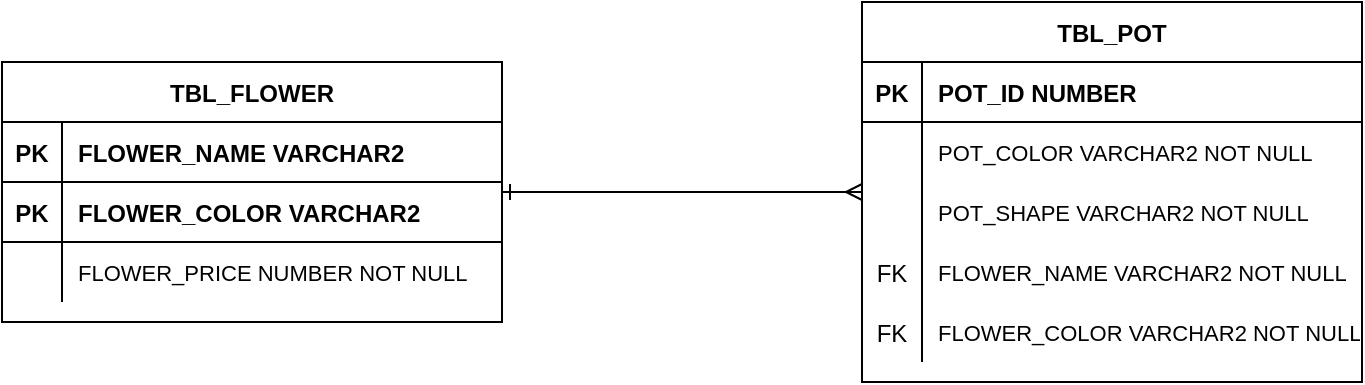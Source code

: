 <mxfile version="20.7.4" type="device" pages="2"><diagram id="R2lEEEUBdFMjLlhIrx00" name="flower_pot"><mxGraphModel dx="246" dy="410" grid="1" gridSize="10" guides="1" tooltips="1" connect="1" arrows="1" fold="1" page="1" pageScale="1" pageWidth="850" pageHeight="1100" math="0" shadow="0" extFonts="Permanent Marker^https://fonts.googleapis.com/css?family=Permanent+Marker"><root><mxCell id="0"/><mxCell id="1" parent="0"/><mxCell id="7nhl3jAjAwmKmXbb8gHJ-33" value="" style="edgeStyle=orthogonalEdgeStyle;rounded=0;orthogonalLoop=1;jettySize=auto;html=1;fontSize=11;targetPerimeterSpacing=0;startArrow=ERone;startFill=0;endArrow=ERmany;endFill=0;" edge="1" parent="1" source="C-vyLk0tnHw3VtMMgP7b-23" target="7nhl3jAjAwmKmXbb8gHJ-23"><mxGeometry relative="1" as="geometry"/></mxCell><mxCell id="C-vyLk0tnHw3VtMMgP7b-23" value="TBL_FLOWER" style="shape=table;startSize=30;container=1;collapsible=1;childLayout=tableLayout;fixedRows=1;rowLines=0;fontStyle=1;align=center;resizeLast=1;fillStyle=solid;gradientColor=none;fillColor=default;" parent="1" vertex="1"><mxGeometry x="120" y="120" width="250" height="130" as="geometry"/></mxCell><mxCell id="C-vyLk0tnHw3VtMMgP7b-24" value="" style="shape=partialRectangle;collapsible=0;dropTarget=0;pointerEvents=0;fillColor=none;points=[[0,0.5],[1,0.5]];portConstraint=eastwest;top=0;left=0;right=0;bottom=1;" parent="C-vyLk0tnHw3VtMMgP7b-23" vertex="1"><mxGeometry y="30" width="250" height="30" as="geometry"/></mxCell><mxCell id="C-vyLk0tnHw3VtMMgP7b-25" value="PK" style="shape=partialRectangle;overflow=hidden;connectable=0;fillColor=none;top=0;left=0;bottom=0;right=0;fontStyle=1;" parent="C-vyLk0tnHw3VtMMgP7b-24" vertex="1"><mxGeometry width="30" height="30" as="geometry"><mxRectangle width="30" height="30" as="alternateBounds"/></mxGeometry></mxCell><mxCell id="C-vyLk0tnHw3VtMMgP7b-26" value="FLOWER_NAME VARCHAR2" style="shape=partialRectangle;overflow=hidden;connectable=0;fillColor=none;top=0;left=0;bottom=0;right=0;align=left;spacingLeft=6;fontStyle=1;" parent="C-vyLk0tnHw3VtMMgP7b-24" vertex="1"><mxGeometry x="30" width="220" height="30" as="geometry"><mxRectangle width="220" height="30" as="alternateBounds"/></mxGeometry></mxCell><mxCell id="7nhl3jAjAwmKmXbb8gHJ-17" value="" style="shape=partialRectangle;collapsible=0;dropTarget=0;pointerEvents=0;fillColor=none;points=[[0,0.5],[1,0.5]];portConstraint=eastwest;top=0;left=0;right=0;bottom=1;" vertex="1" parent="C-vyLk0tnHw3VtMMgP7b-23"><mxGeometry y="60" width="250" height="30" as="geometry"/></mxCell><mxCell id="7nhl3jAjAwmKmXbb8gHJ-18" value="PK" style="shape=partialRectangle;overflow=hidden;connectable=0;fillColor=none;top=0;left=0;bottom=0;right=0;fontStyle=1;" vertex="1" parent="7nhl3jAjAwmKmXbb8gHJ-17"><mxGeometry width="30" height="30" as="geometry"><mxRectangle width="30" height="30" as="alternateBounds"/></mxGeometry></mxCell><mxCell id="7nhl3jAjAwmKmXbb8gHJ-19" value="FLOWER_COLOR VARCHAR2" style="shape=partialRectangle;overflow=hidden;connectable=0;fillColor=none;top=0;left=0;bottom=0;right=0;align=left;spacingLeft=6;fontStyle=1;" vertex="1" parent="7nhl3jAjAwmKmXbb8gHJ-17"><mxGeometry x="30" width="220" height="30" as="geometry"><mxRectangle width="220" height="30" as="alternateBounds"/></mxGeometry></mxCell><mxCell id="C-vyLk0tnHw3VtMMgP7b-27" value="" style="shape=partialRectangle;collapsible=0;dropTarget=0;pointerEvents=0;fillColor=none;points=[[0,0.5],[1,0.5]];portConstraint=eastwest;top=0;left=0;right=0;bottom=0;" parent="C-vyLk0tnHw3VtMMgP7b-23" vertex="1"><mxGeometry y="90" width="250" height="30" as="geometry"/></mxCell><mxCell id="C-vyLk0tnHw3VtMMgP7b-28" value="" style="shape=partialRectangle;overflow=hidden;connectable=0;fillColor=none;top=0;left=0;bottom=0;right=0;" parent="C-vyLk0tnHw3VtMMgP7b-27" vertex="1"><mxGeometry width="30" height="30" as="geometry"><mxRectangle width="30" height="30" as="alternateBounds"/></mxGeometry></mxCell><mxCell id="C-vyLk0tnHw3VtMMgP7b-29" value="FLOWER_PRICE NUMBER NOT NULL" style="shape=partialRectangle;overflow=hidden;connectable=0;fillColor=none;top=0;left=0;bottom=0;right=0;align=left;spacingLeft=6;fontSize=11;" parent="C-vyLk0tnHw3VtMMgP7b-27" vertex="1"><mxGeometry x="30" width="220" height="30" as="geometry"><mxRectangle width="220" height="30" as="alternateBounds"/></mxGeometry></mxCell><mxCell id="7nhl3jAjAwmKmXbb8gHJ-23" value="TBL_POT" style="shape=table;startSize=30;container=1;collapsible=1;childLayout=tableLayout;fixedRows=1;rowLines=0;fontStyle=1;align=center;resizeLast=1;" vertex="1" parent="1"><mxGeometry x="550" y="90" width="250" height="190" as="geometry"/></mxCell><mxCell id="7nhl3jAjAwmKmXbb8gHJ-24" value="" style="shape=partialRectangle;collapsible=0;dropTarget=0;pointerEvents=0;fillColor=none;points=[[0,0.5],[1,0.5]];portConstraint=eastwest;top=0;left=0;right=0;bottom=1;" vertex="1" parent="7nhl3jAjAwmKmXbb8gHJ-23"><mxGeometry y="30" width="250" height="30" as="geometry"/></mxCell><mxCell id="7nhl3jAjAwmKmXbb8gHJ-25" value="PK" style="shape=partialRectangle;overflow=hidden;connectable=0;fillColor=none;top=0;left=0;bottom=0;right=0;fontStyle=1;" vertex="1" parent="7nhl3jAjAwmKmXbb8gHJ-24"><mxGeometry width="30" height="30" as="geometry"><mxRectangle width="30" height="30" as="alternateBounds"/></mxGeometry></mxCell><mxCell id="7nhl3jAjAwmKmXbb8gHJ-26" value="POT_ID NUMBER" style="shape=partialRectangle;overflow=hidden;connectable=0;fillColor=none;top=0;left=0;bottom=0;right=0;align=left;spacingLeft=6;fontStyle=1;" vertex="1" parent="7nhl3jAjAwmKmXbb8gHJ-24"><mxGeometry x="30" width="220" height="30" as="geometry"><mxRectangle width="220" height="30" as="alternateBounds"/></mxGeometry></mxCell><mxCell id="7nhl3jAjAwmKmXbb8gHJ-30" value="" style="shape=partialRectangle;collapsible=0;dropTarget=0;pointerEvents=0;fillColor=none;points=[[0,0.5],[1,0.5]];portConstraint=eastwest;top=0;left=0;right=0;bottom=0;" vertex="1" parent="7nhl3jAjAwmKmXbb8gHJ-23"><mxGeometry y="60" width="250" height="30" as="geometry"/></mxCell><mxCell id="7nhl3jAjAwmKmXbb8gHJ-31" value="" style="shape=partialRectangle;overflow=hidden;connectable=0;fillColor=none;top=0;left=0;bottom=0;right=0;" vertex="1" parent="7nhl3jAjAwmKmXbb8gHJ-30"><mxGeometry width="30" height="30" as="geometry"><mxRectangle width="30" height="30" as="alternateBounds"/></mxGeometry></mxCell><mxCell id="7nhl3jAjAwmKmXbb8gHJ-32" value="POT_COLOR VARCHAR2 NOT NULL" style="shape=partialRectangle;overflow=hidden;connectable=0;fillColor=none;top=0;left=0;bottom=0;right=0;align=left;spacingLeft=6;fontSize=11;" vertex="1" parent="7nhl3jAjAwmKmXbb8gHJ-30"><mxGeometry x="30" width="220" height="30" as="geometry"><mxRectangle width="220" height="30" as="alternateBounds"/></mxGeometry></mxCell><mxCell id="7nhl3jAjAwmKmXbb8gHJ-34" value="" style="shape=partialRectangle;collapsible=0;dropTarget=0;pointerEvents=0;fillColor=none;points=[[0,0.5],[1,0.5]];portConstraint=eastwest;top=0;left=0;right=0;bottom=0;" vertex="1" parent="7nhl3jAjAwmKmXbb8gHJ-23"><mxGeometry y="90" width="250" height="30" as="geometry"/></mxCell><mxCell id="7nhl3jAjAwmKmXbb8gHJ-35" value="" style="shape=partialRectangle;overflow=hidden;connectable=0;fillColor=none;top=0;left=0;bottom=0;right=0;" vertex="1" parent="7nhl3jAjAwmKmXbb8gHJ-34"><mxGeometry width="30" height="30" as="geometry"><mxRectangle width="30" height="30" as="alternateBounds"/></mxGeometry></mxCell><mxCell id="7nhl3jAjAwmKmXbb8gHJ-36" value="POT_SHAPE VARCHAR2 NOT NULL" style="shape=partialRectangle;overflow=hidden;connectable=0;fillColor=none;top=0;left=0;bottom=0;right=0;align=left;spacingLeft=6;fontSize=11;" vertex="1" parent="7nhl3jAjAwmKmXbb8gHJ-34"><mxGeometry x="30" width="220" height="30" as="geometry"><mxRectangle width="220" height="30" as="alternateBounds"/></mxGeometry></mxCell><mxCell id="7nhl3jAjAwmKmXbb8gHJ-37" value="" style="shape=partialRectangle;collapsible=0;dropTarget=0;pointerEvents=0;fillColor=none;points=[[0,0.5],[1,0.5]];portConstraint=eastwest;top=0;left=0;right=0;bottom=0;" vertex="1" parent="7nhl3jAjAwmKmXbb8gHJ-23"><mxGeometry y="120" width="250" height="30" as="geometry"/></mxCell><mxCell id="7nhl3jAjAwmKmXbb8gHJ-38" value="FK" style="shape=partialRectangle;overflow=hidden;connectable=0;fillColor=none;top=0;left=0;bottom=0;right=0;" vertex="1" parent="7nhl3jAjAwmKmXbb8gHJ-37"><mxGeometry width="30" height="30" as="geometry"><mxRectangle width="30" height="30" as="alternateBounds"/></mxGeometry></mxCell><mxCell id="7nhl3jAjAwmKmXbb8gHJ-39" value="FLOWER_NAME VARCHAR2 NOT NULL" style="shape=partialRectangle;overflow=hidden;connectable=0;fillColor=none;top=0;left=0;bottom=0;right=0;align=left;spacingLeft=6;fontSize=11;" vertex="1" parent="7nhl3jAjAwmKmXbb8gHJ-37"><mxGeometry x="30" width="220" height="30" as="geometry"><mxRectangle width="220" height="30" as="alternateBounds"/></mxGeometry></mxCell><mxCell id="7nhl3jAjAwmKmXbb8gHJ-40" value="" style="shape=partialRectangle;collapsible=0;dropTarget=0;pointerEvents=0;fillColor=none;points=[[0,0.5],[1,0.5]];portConstraint=eastwest;top=0;left=0;right=0;bottom=0;" vertex="1" parent="7nhl3jAjAwmKmXbb8gHJ-23"><mxGeometry y="150" width="250" height="30" as="geometry"/></mxCell><mxCell id="7nhl3jAjAwmKmXbb8gHJ-41" value="FK" style="shape=partialRectangle;overflow=hidden;connectable=0;fillColor=none;top=0;left=0;bottom=0;right=0;" vertex="1" parent="7nhl3jAjAwmKmXbb8gHJ-40"><mxGeometry width="30" height="30" as="geometry"><mxRectangle width="30" height="30" as="alternateBounds"/></mxGeometry></mxCell><mxCell id="7nhl3jAjAwmKmXbb8gHJ-42" value="FLOWER_COLOR VARCHAR2 NOT NULL" style="shape=partialRectangle;overflow=hidden;connectable=0;fillColor=none;top=0;left=0;bottom=0;right=0;align=left;spacingLeft=6;fontSize=11;" vertex="1" parent="7nhl3jAjAwmKmXbb8gHJ-40"><mxGeometry x="30" width="220" height="30" as="geometry"><mxRectangle width="220" height="30" as="alternateBounds"/></mxGeometry></mxCell></root></mxGraphModel></diagram><diagram id="TlG55nGKmhZhdi86scF2" name="페이지-2"><mxGraphModel dx="553" dy="922" grid="1" gridSize="10" guides="1" tooltips="1" connect="1" arrows="1" fold="1" page="1" pageScale="1" pageWidth="827" pageHeight="1169" math="0" shadow="0"><root><mxCell id="0"/><mxCell id="1" parent="0"/><mxCell id="llBQX97REOFRtVa9QJ58-24" value="" style="edgeStyle=orthogonalEdgeStyle;rounded=0;orthogonalLoop=1;jettySize=auto;html=1;fontSize=9;startArrow=ERone;startFill=0;endArrow=ERmany;endFill=0;targetPerimeterSpacing=0;" edge="1" parent="1" source="llBQX97REOFRtVa9QJ58-8" target="1PLWJM1VDwhBYmf7VCny-1"><mxGeometry relative="1" as="geometry"><mxPoint x="390" y="190" as="sourcePoint"/><mxPoint x="390" y="290" as="targetPoint"/></mxGeometry></mxCell><mxCell id="1PLWJM1VDwhBYmf7VCny-1" value="TBL_PET" style="shape=table;startSize=30;container=1;collapsible=0;childLayout=tableLayout;fixedRows=1;rowLines=0;fontStyle=1;fillStyle=solid;fontSize=11;fillColor=default;gradientColor=none;" vertex="1" parent="1"><mxGeometry x="520" y="117.5" width="270" height="225" as="geometry"/></mxCell><mxCell id="1PLWJM1VDwhBYmf7VCny-2" value="" style="shape=tableRow;horizontal=0;startSize=0;swimlaneHead=0;swimlaneBody=0;top=0;left=0;bottom=0;right=0;collapsible=0;dropTarget=0;fillColor=none;points=[[0,0.5],[1,0.5]];portConstraint=eastwest;fillStyle=solid;fontSize=11;" vertex="1" parent="1PLWJM1VDwhBYmf7VCny-1"><mxGeometry y="30" width="270" height="30" as="geometry"/></mxCell><mxCell id="1PLWJM1VDwhBYmf7VCny-3" value="PK" style="shape=partialRectangle;html=1;whiteSpace=wrap;connectable=0;fillColor=none;top=0;left=0;bottom=0;right=0;overflow=hidden;pointerEvents=1;fillStyle=solid;fontSize=11;fontStyle=1" vertex="1" parent="1PLWJM1VDwhBYmf7VCny-2"><mxGeometry width="60" height="30" as="geometry"><mxRectangle width="60" height="30" as="alternateBounds"/></mxGeometry></mxCell><mxCell id="1PLWJM1VDwhBYmf7VCny-4" value="&lt;b&gt;PET_ID NUMBER&lt;/b&gt;" style="shape=partialRectangle;html=1;whiteSpace=wrap;connectable=0;fillColor=none;top=0;left=0;bottom=0;right=0;align=left;spacingLeft=6;overflow=hidden;fillStyle=solid;fontSize=11;" vertex="1" parent="1PLWJM1VDwhBYmf7VCny-2"><mxGeometry x="60" width="210" height="30" as="geometry"><mxRectangle width="210" height="30" as="alternateBounds"/></mxGeometry></mxCell><mxCell id="1PLWJM1VDwhBYmf7VCny-5" value="" style="shape=tableRow;horizontal=0;startSize=0;swimlaneHead=0;swimlaneBody=0;top=0;left=0;bottom=0;right=0;collapsible=0;dropTarget=0;fillColor=none;points=[[0,0.5],[1,0.5]];portConstraint=eastwest;fillStyle=solid;fontSize=11;" vertex="1" parent="1PLWJM1VDwhBYmf7VCny-1"><mxGeometry y="60" width="270" height="30" as="geometry"/></mxCell><mxCell id="1PLWJM1VDwhBYmf7VCny-6" value="" style="shape=partialRectangle;html=1;whiteSpace=wrap;connectable=0;fillColor=none;top=0;left=0;bottom=0;right=0;overflow=hidden;fillStyle=solid;fontSize=11;" vertex="1" parent="1PLWJM1VDwhBYmf7VCny-5"><mxGeometry width="60" height="30" as="geometry"><mxRectangle width="60" height="30" as="alternateBounds"/></mxGeometry></mxCell><mxCell id="1PLWJM1VDwhBYmf7VCny-7" value="PET_TYPE VARCHAR2 NOT NULL" style="shape=partialRectangle;html=1;whiteSpace=wrap;connectable=0;fillColor=none;top=0;left=0;bottom=0;right=0;align=left;spacingLeft=6;overflow=hidden;fillStyle=solid;fontSize=9;" vertex="1" parent="1PLWJM1VDwhBYmf7VCny-5"><mxGeometry x="60" width="210" height="30" as="geometry"><mxRectangle width="210" height="30" as="alternateBounds"/></mxGeometry></mxCell><mxCell id="1PLWJM1VDwhBYmf7VCny-8" value="" style="shape=tableRow;horizontal=0;startSize=0;swimlaneHead=0;swimlaneBody=0;top=0;left=0;bottom=0;right=0;collapsible=0;dropTarget=0;fillColor=none;points=[[0,0.5],[1,0.5]];portConstraint=eastwest;fillStyle=solid;fontSize=11;" vertex="1" parent="1PLWJM1VDwhBYmf7VCny-1"><mxGeometry y="90" width="270" height="30" as="geometry"/></mxCell><mxCell id="1PLWJM1VDwhBYmf7VCny-9" value="" style="shape=partialRectangle;html=1;whiteSpace=wrap;connectable=0;fillColor=none;top=0;left=0;bottom=0;right=0;overflow=hidden;fillStyle=solid;fontSize=11;" vertex="1" parent="1PLWJM1VDwhBYmf7VCny-8"><mxGeometry width="60" height="30" as="geometry"><mxRectangle width="60" height="30" as="alternateBounds"/></mxGeometry></mxCell><mxCell id="1PLWJM1VDwhBYmf7VCny-10" value="PET_NAME VARCHAR2 NOT NULL" style="shape=partialRectangle;html=1;whiteSpace=wrap;connectable=0;fillColor=none;top=0;left=0;bottom=0;right=0;align=left;spacingLeft=6;overflow=hidden;fillStyle=solid;fontSize=9;" vertex="1" parent="1PLWJM1VDwhBYmf7VCny-8"><mxGeometry x="60" width="210" height="30" as="geometry"><mxRectangle width="210" height="30" as="alternateBounds"/></mxGeometry></mxCell><mxCell id="llBQX97REOFRtVa9QJ58-1" value="" style="shape=tableRow;horizontal=0;startSize=0;swimlaneHead=0;swimlaneBody=0;top=0;left=0;bottom=0;right=0;collapsible=0;dropTarget=0;fillColor=none;points=[[0,0.5],[1,0.5]];portConstraint=eastwest;fillStyle=solid;fontSize=11;" vertex="1" parent="1PLWJM1VDwhBYmf7VCny-1"><mxGeometry y="120" width="270" height="30" as="geometry"/></mxCell><mxCell id="llBQX97REOFRtVa9QJ58-2" value="" style="shape=partialRectangle;html=1;whiteSpace=wrap;connectable=0;fillColor=none;top=0;left=0;bottom=0;right=0;overflow=hidden;fillStyle=solid;fontSize=11;" vertex="1" parent="llBQX97REOFRtVa9QJ58-1"><mxGeometry width="60" height="30" as="geometry"><mxRectangle width="60" height="30" as="alternateBounds"/></mxGeometry></mxCell><mxCell id="llBQX97REOFRtVa9QJ58-3" value="PET_AGE NUMBER NOT NULL" style="shape=partialRectangle;html=1;whiteSpace=wrap;connectable=0;fillColor=none;top=0;left=0;bottom=0;right=0;align=left;spacingLeft=6;overflow=hidden;fillStyle=solid;fontSize=9;" vertex="1" parent="llBQX97REOFRtVa9QJ58-1"><mxGeometry x="60" width="210" height="30" as="geometry"><mxRectangle width="210" height="30" as="alternateBounds"/></mxGeometry></mxCell><mxCell id="llBQX97REOFRtVa9QJ58-4" value="" style="shape=tableRow;horizontal=0;startSize=0;swimlaneHead=0;swimlaneBody=0;top=0;left=0;bottom=0;right=0;collapsible=0;dropTarget=0;fillColor=none;points=[[0,0.5],[1,0.5]];portConstraint=eastwest;fillStyle=solid;fontSize=11;" vertex="1" parent="1PLWJM1VDwhBYmf7VCny-1"><mxGeometry y="150" width="270" height="30" as="geometry"/></mxCell><mxCell id="llBQX97REOFRtVa9QJ58-5" value="" style="shape=partialRectangle;html=1;whiteSpace=wrap;connectable=0;fillColor=none;top=0;left=0;bottom=0;right=0;overflow=hidden;fillStyle=solid;fontSize=11;" vertex="1" parent="llBQX97REOFRtVa9QJ58-4"><mxGeometry width="60" height="30" as="geometry"><mxRectangle width="60" height="30" as="alternateBounds"/></mxGeometry></mxCell><mxCell id="llBQX97REOFRtVa9QJ58-6" value="PET_DISEASE VARCHAR2 NOT NULL" style="shape=partialRectangle;html=1;whiteSpace=wrap;connectable=0;fillColor=none;top=0;left=0;bottom=0;right=0;align=left;spacingLeft=6;overflow=hidden;fillStyle=solid;fontSize=9;" vertex="1" parent="llBQX97REOFRtVa9QJ58-4"><mxGeometry x="60" width="210" height="30" as="geometry"><mxRectangle width="210" height="30" as="alternateBounds"/></mxGeometry></mxCell><mxCell id="Jv25T33KlFl89ekCdSID-1" value="" style="shape=tableRow;horizontal=0;startSize=0;swimlaneHead=0;swimlaneBody=0;top=0;left=0;bottom=0;right=0;collapsible=0;dropTarget=0;fillColor=none;points=[[0,0.5],[1,0.5]];portConstraint=eastwest;fillStyle=solid;fontSize=11;" vertex="1" parent="1PLWJM1VDwhBYmf7VCny-1"><mxGeometry y="180" width="270" height="30" as="geometry"/></mxCell><mxCell id="Jv25T33KlFl89ekCdSID-2" value="FK" style="shape=partialRectangle;html=1;whiteSpace=wrap;connectable=0;fillColor=none;top=0;left=0;bottom=0;right=0;overflow=hidden;fillStyle=solid;fontSize=11;" vertex="1" parent="Jv25T33KlFl89ekCdSID-1"><mxGeometry width="60" height="30" as="geometry"><mxRectangle width="60" height="30" as="alternateBounds"/></mxGeometry></mxCell><mxCell id="Jv25T33KlFl89ekCdSID-3" value="GUARDIAN_ID NUMBER" style="shape=partialRectangle;html=1;whiteSpace=wrap;connectable=0;fillColor=none;top=0;left=0;bottom=0;right=0;align=left;spacingLeft=6;overflow=hidden;fillStyle=solid;fontSize=9;" vertex="1" parent="Jv25T33KlFl89ekCdSID-1"><mxGeometry x="60" width="210" height="30" as="geometry"><mxRectangle width="210" height="30" as="alternateBounds"/></mxGeometry></mxCell><mxCell id="llBQX97REOFRtVa9QJ58-8" value="TBL_GUARDIAN" style="shape=table;startSize=30;container=1;collapsible=0;childLayout=tableLayout;fixedRows=1;rowLines=0;fontStyle=1;fillStyle=solid;fontSize=11;fillColor=default;gradientColor=none;" vertex="1" parent="1"><mxGeometry x="100" y="110" width="250" height="180" as="geometry"/></mxCell><mxCell id="llBQX97REOFRtVa9QJ58-9" value="" style="shape=tableRow;horizontal=0;startSize=0;swimlaneHead=0;swimlaneBody=0;top=0;left=0;bottom=0;right=0;collapsible=0;dropTarget=0;fillColor=none;points=[[0,0.5],[1,0.5]];portConstraint=eastwest;fillStyle=solid;fontSize=11;" vertex="1" parent="llBQX97REOFRtVa9QJ58-8"><mxGeometry y="30" width="250" height="30" as="geometry"/></mxCell><mxCell id="llBQX97REOFRtVa9QJ58-10" value="PK" style="shape=partialRectangle;html=1;whiteSpace=wrap;connectable=0;fillColor=none;top=0;left=0;bottom=0;right=0;overflow=hidden;pointerEvents=1;fillStyle=solid;fontSize=11;fontStyle=1" vertex="1" parent="llBQX97REOFRtVa9QJ58-9"><mxGeometry width="56" height="30" as="geometry"><mxRectangle width="56" height="30" as="alternateBounds"/></mxGeometry></mxCell><mxCell id="llBQX97REOFRtVa9QJ58-11" value="&lt;b&gt;GUARDIAN_ID NUMBER&lt;/b&gt;" style="shape=partialRectangle;html=1;whiteSpace=wrap;connectable=0;fillColor=none;top=0;left=0;bottom=0;right=0;align=left;spacingLeft=6;overflow=hidden;fillStyle=solid;fontSize=11;fontStyle=0;strokeWidth=1;" vertex="1" parent="llBQX97REOFRtVa9QJ58-9"><mxGeometry x="56" width="194" height="30" as="geometry"><mxRectangle width="194" height="30" as="alternateBounds"/></mxGeometry></mxCell><mxCell id="llBQX97REOFRtVa9QJ58-12" value="" style="shape=tableRow;horizontal=0;startSize=0;swimlaneHead=0;swimlaneBody=0;top=0;left=0;bottom=0;right=0;collapsible=0;dropTarget=0;fillColor=none;points=[[0,0.5],[1,0.5]];portConstraint=eastwest;fillStyle=solid;fontSize=11;" vertex="1" parent="llBQX97REOFRtVa9QJ58-8"><mxGeometry y="60" width="250" height="30" as="geometry"/></mxCell><mxCell id="llBQX97REOFRtVa9QJ58-13" value="" style="shape=partialRectangle;html=1;whiteSpace=wrap;connectable=0;fillColor=none;top=0;left=0;bottom=0;right=0;overflow=hidden;fillStyle=solid;fontSize=11;" vertex="1" parent="llBQX97REOFRtVa9QJ58-12"><mxGeometry width="56" height="30" as="geometry"><mxRectangle width="56" height="30" as="alternateBounds"/></mxGeometry></mxCell><mxCell id="llBQX97REOFRtVa9QJ58-14" value="GUARDIAN_NAME VARCHAR2 NOT NULL" style="shape=partialRectangle;html=1;whiteSpace=wrap;connectable=0;fillColor=none;top=0;left=0;bottom=0;right=0;align=left;spacingLeft=6;overflow=hidden;fillStyle=solid;fontSize=9;" vertex="1" parent="llBQX97REOFRtVa9QJ58-12"><mxGeometry x="56" width="194" height="30" as="geometry"><mxRectangle width="194" height="30" as="alternateBounds"/></mxGeometry></mxCell><mxCell id="llBQX97REOFRtVa9QJ58-15" value="" style="shape=tableRow;horizontal=0;startSize=0;swimlaneHead=0;swimlaneBody=0;top=0;left=0;bottom=0;right=0;collapsible=0;dropTarget=0;fillColor=none;points=[[0,0.5],[1,0.5]];portConstraint=eastwest;fillStyle=solid;fontSize=11;" vertex="1" parent="llBQX97REOFRtVa9QJ58-8"><mxGeometry y="90" width="250" height="30" as="geometry"/></mxCell><mxCell id="llBQX97REOFRtVa9QJ58-16" value="" style="shape=partialRectangle;html=1;whiteSpace=wrap;connectable=0;fillColor=none;top=0;left=0;bottom=0;right=0;overflow=hidden;fillStyle=solid;fontSize=11;" vertex="1" parent="llBQX97REOFRtVa9QJ58-15"><mxGeometry width="56" height="30" as="geometry"><mxRectangle width="56" height="30" as="alternateBounds"/></mxGeometry></mxCell><mxCell id="llBQX97REOFRtVa9QJ58-17" value="GUARDIAN_AGE NUMBER" style="shape=partialRectangle;html=1;whiteSpace=wrap;connectable=0;fillColor=none;top=0;left=0;bottom=0;right=0;align=left;spacingLeft=6;overflow=hidden;fillStyle=solid;fontSize=9;" vertex="1" parent="llBQX97REOFRtVa9QJ58-15"><mxGeometry x="56" width="194" height="30" as="geometry"><mxRectangle width="194" height="30" as="alternateBounds"/></mxGeometry></mxCell><mxCell id="llBQX97REOFRtVa9QJ58-18" value="" style="shape=tableRow;horizontal=0;startSize=0;swimlaneHead=0;swimlaneBody=0;top=0;left=0;bottom=0;right=0;collapsible=0;dropTarget=0;fillColor=none;points=[[0,0.5],[1,0.5]];portConstraint=eastwest;fillStyle=solid;fontSize=11;" vertex="1" parent="llBQX97REOFRtVa9QJ58-8"><mxGeometry y="120" width="250" height="30" as="geometry"/></mxCell><mxCell id="llBQX97REOFRtVa9QJ58-19" value="" style="shape=partialRectangle;html=1;whiteSpace=wrap;connectable=0;fillColor=none;top=0;left=0;bottom=0;right=0;overflow=hidden;fillStyle=solid;fontSize=11;" vertex="1" parent="llBQX97REOFRtVa9QJ58-18"><mxGeometry width="56" height="30" as="geometry"><mxRectangle width="56" height="30" as="alternateBounds"/></mxGeometry></mxCell><mxCell id="llBQX97REOFRtVa9QJ58-20" value="GUARDIAN_ADDRESS VARCHAR2 NOT NULL" style="shape=partialRectangle;html=1;whiteSpace=wrap;connectable=0;fillColor=none;top=0;left=0;bottom=0;right=0;align=left;spacingLeft=6;overflow=hidden;fillStyle=solid;fontSize=8;" vertex="1" parent="llBQX97REOFRtVa9QJ58-18"><mxGeometry x="56" width="194" height="30" as="geometry"><mxRectangle width="194" height="30" as="alternateBounds"/></mxGeometry></mxCell><mxCell id="llBQX97REOFRtVa9QJ58-21" value="" style="shape=tableRow;horizontal=0;startSize=0;swimlaneHead=0;swimlaneBody=0;top=0;left=0;bottom=0;right=0;collapsible=0;dropTarget=0;fillColor=none;points=[[0,0.5],[1,0.5]];portConstraint=eastwest;fillStyle=solid;fontSize=11;" vertex="1" parent="llBQX97REOFRtVa9QJ58-8"><mxGeometry y="150" width="250" height="30" as="geometry"/></mxCell><mxCell id="llBQX97REOFRtVa9QJ58-22" value="" style="shape=partialRectangle;html=1;whiteSpace=wrap;connectable=0;fillColor=none;top=0;left=0;bottom=0;right=0;overflow=hidden;fillStyle=solid;fontSize=11;" vertex="1" parent="llBQX97REOFRtVa9QJ58-21"><mxGeometry width="56" height="30" as="geometry"><mxRectangle width="56" height="30" as="alternateBounds"/></mxGeometry></mxCell><mxCell id="llBQX97REOFRtVa9QJ58-23" value="GUARDIAN_PHONENUM VARCAHR2 NOT NULL" style="shape=partialRectangle;html=1;whiteSpace=wrap;connectable=0;fillColor=none;top=0;left=0;bottom=0;right=0;align=left;spacingLeft=6;overflow=hidden;fillStyle=solid;fontSize=8;" vertex="1" parent="llBQX97REOFRtVa9QJ58-21"><mxGeometry x="56" width="194" height="30" as="geometry"><mxRectangle width="194" height="30" as="alternateBounds"/></mxGeometry></mxCell></root></mxGraphModel></diagram></mxfile>
